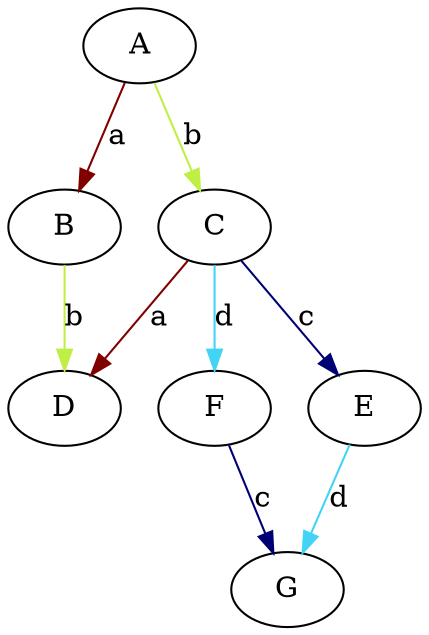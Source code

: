 digraph G {
	"B" -> "D" [label="b", color="#bfef45"]
	"A" -> "B" [label="a", color="#800000"]
	"A" -> "C" [label="b", color="#bfef45"]
	"C" -> "F" [label="d", color="#42d4f4"]
	"C" -> "D" [label="a", color="#800000"]
	"C" -> "E" [label="c", color="#000075"]
	"F" -> "G" [label="c", color="#000075"]
	"E" -> "G" [label="d", color="#42d4f4"]
} 
 /* 
	> "B" -"b"-> "D" / < "B" -"a"-> "A"
	> "C" -"d"-> "F" / > "C" -"c"-> "E"
	> "A" -"a"-> "B" / > "E" -"d"-> "G"
	> "C" -"a"-> "D" / < "C" -"b"-> "A"
	< "D" -"a"-> "C" / < "D" -"b"-> "B"
	> "F" -"c"-> "G" / < "F" -"d"-> "C"
	> "E" -"d"-> "G" / < "E" -"c"-> "C"
	> "A" -"a"-> "B" / > "A" -"b"-> "C"
	< "G" -"d"-> "E" / < "G" -"c"-> "F"
*/
